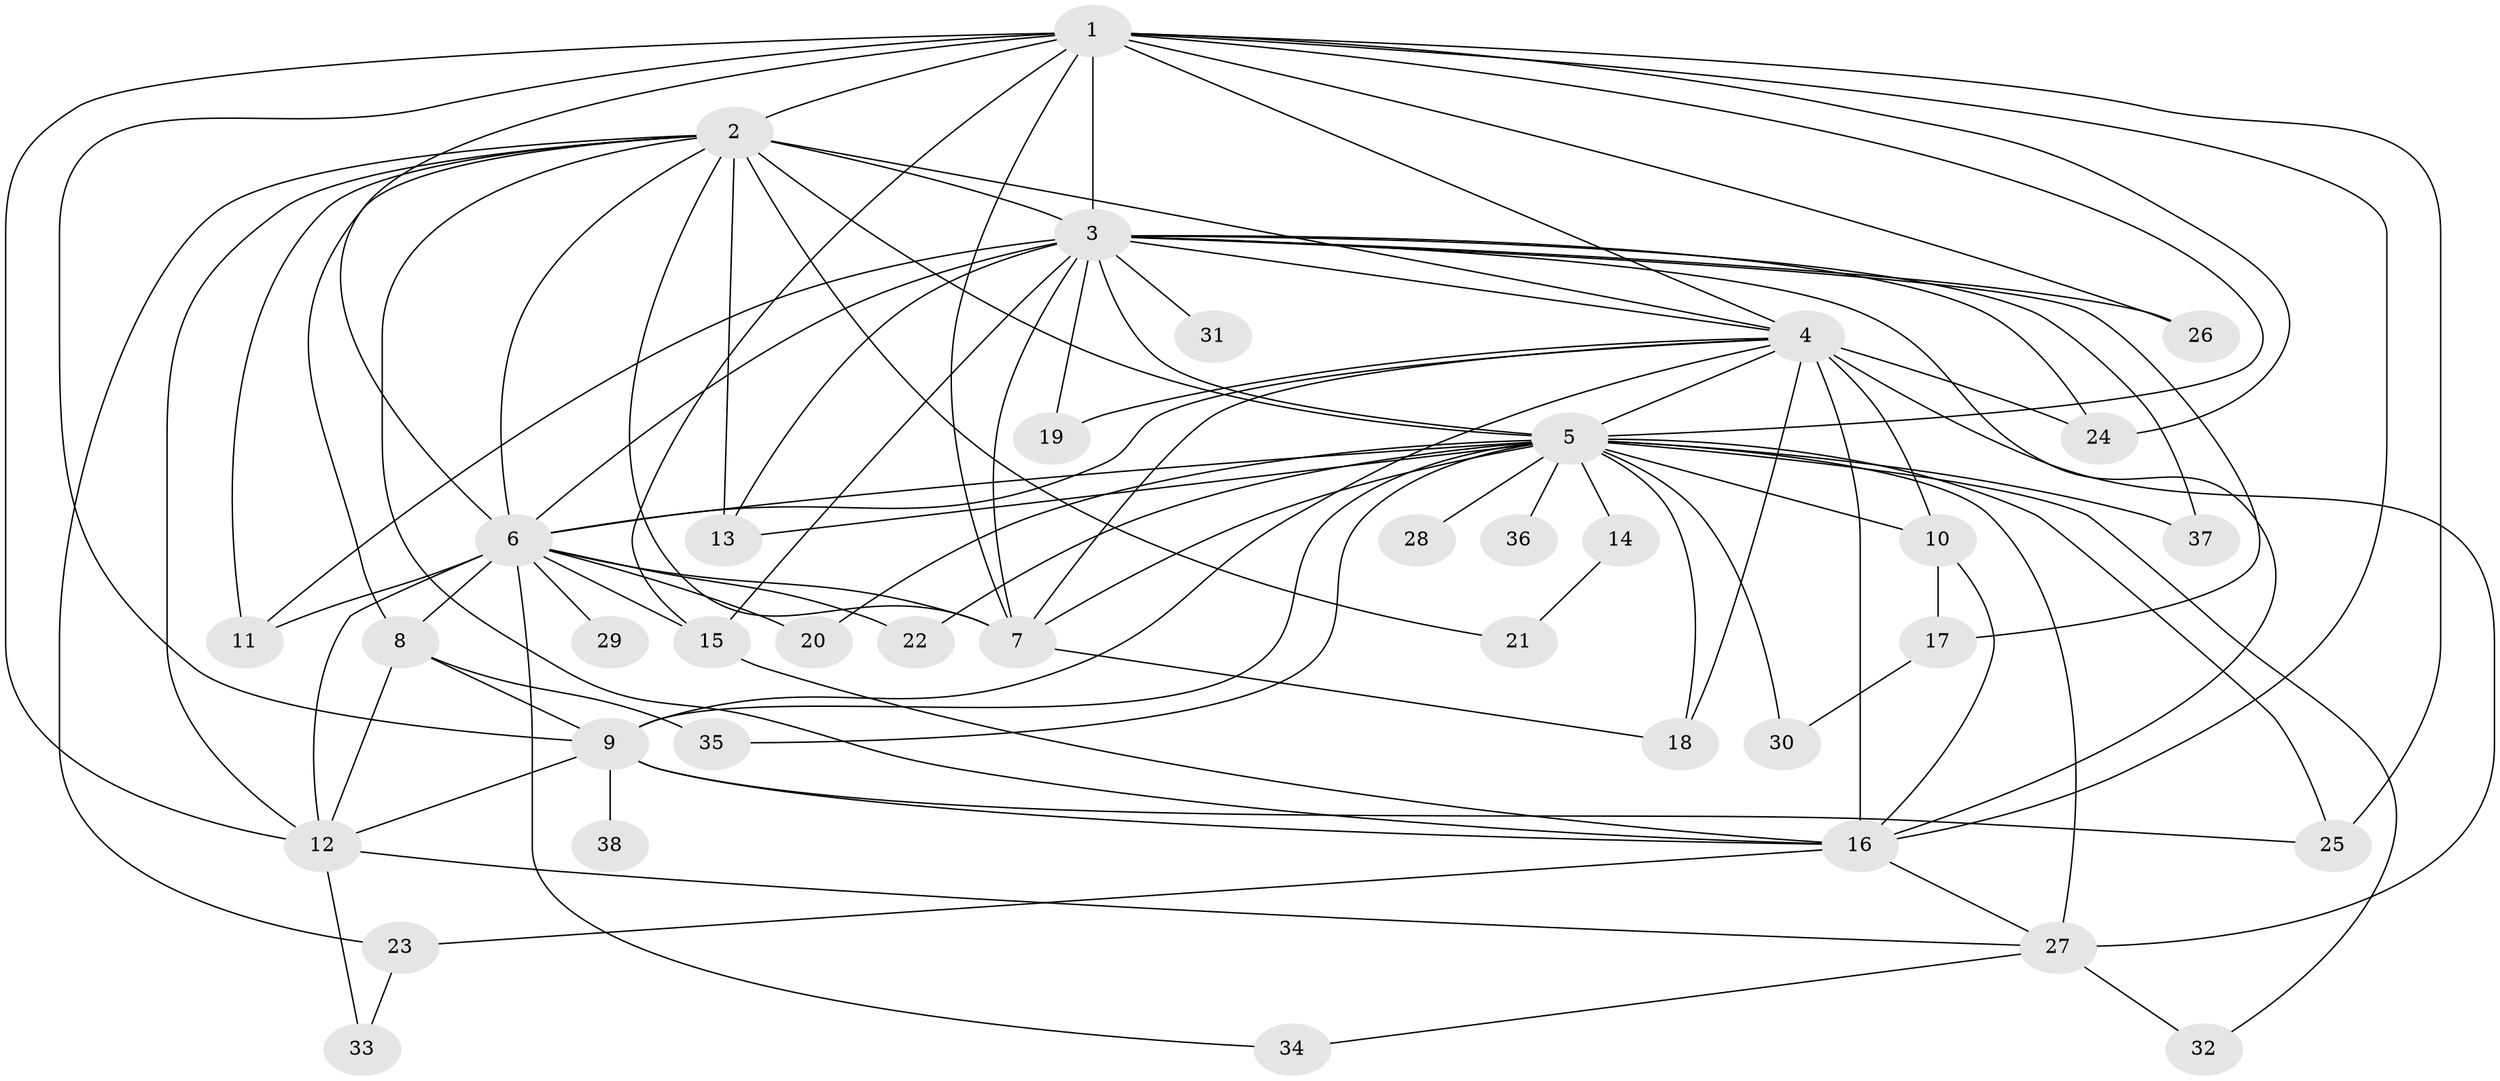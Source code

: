 // original degree distribution, {15: 0.02666666666666667, 14: 0.013333333333333334, 16: 0.013333333333333334, 23: 0.013333333333333334, 26: 0.013333333333333334, 30: 0.013333333333333334, 19: 0.013333333333333334, 11: 0.013333333333333334, 12: 0.013333333333333334, 3: 0.2, 7: 0.013333333333333334, 5: 0.04, 6: 0.013333333333333334, 2: 0.56, 4: 0.04}
// Generated by graph-tools (version 1.1) at 2025/43/03/06/25 01:43:19]
// undirected, 38 vertices, 95 edges
graph export_dot {
graph [start="1"]
  node [color=gray90,style=filled];
  1;
  2;
  3;
  4;
  5;
  6;
  7;
  8;
  9;
  10;
  11;
  12;
  13;
  14;
  15;
  16;
  17;
  18;
  19;
  20;
  21;
  22;
  23;
  24;
  25;
  26;
  27;
  28;
  29;
  30;
  31;
  32;
  33;
  34;
  35;
  36;
  37;
  38;
  1 -- 2 [weight=4.0];
  1 -- 3 [weight=4.0];
  1 -- 4 [weight=2.0];
  1 -- 5 [weight=3.0];
  1 -- 6 [weight=2.0];
  1 -- 7 [weight=2.0];
  1 -- 9 [weight=1.0];
  1 -- 12 [weight=2.0];
  1 -- 15 [weight=1.0];
  1 -- 16 [weight=1.0];
  1 -- 24 [weight=1.0];
  1 -- 25 [weight=1.0];
  1 -- 26 [weight=1.0];
  2 -- 3 [weight=4.0];
  2 -- 4 [weight=2.0];
  2 -- 5 [weight=2.0];
  2 -- 6 [weight=2.0];
  2 -- 7 [weight=2.0];
  2 -- 8 [weight=1.0];
  2 -- 11 [weight=2.0];
  2 -- 12 [weight=1.0];
  2 -- 13 [weight=1.0];
  2 -- 16 [weight=1.0];
  2 -- 21 [weight=1.0];
  2 -- 23 [weight=1.0];
  3 -- 4 [weight=3.0];
  3 -- 5 [weight=2.0];
  3 -- 6 [weight=3.0];
  3 -- 7 [weight=3.0];
  3 -- 11 [weight=1.0];
  3 -- 13 [weight=2.0];
  3 -- 15 [weight=1.0];
  3 -- 16 [weight=2.0];
  3 -- 17 [weight=2.0];
  3 -- 19 [weight=2.0];
  3 -- 24 [weight=1.0];
  3 -- 26 [weight=1.0];
  3 -- 31 [weight=1.0];
  3 -- 37 [weight=1.0];
  4 -- 5 [weight=1.0];
  4 -- 6 [weight=1.0];
  4 -- 7 [weight=1.0];
  4 -- 9 [weight=1.0];
  4 -- 10 [weight=2.0];
  4 -- 16 [weight=9.0];
  4 -- 18 [weight=1.0];
  4 -- 19 [weight=1.0];
  4 -- 24 [weight=1.0];
  4 -- 27 [weight=1.0];
  5 -- 6 [weight=1.0];
  5 -- 7 [weight=1.0];
  5 -- 9 [weight=1.0];
  5 -- 10 [weight=1.0];
  5 -- 13 [weight=1.0];
  5 -- 14 [weight=1.0];
  5 -- 18 [weight=2.0];
  5 -- 20 [weight=1.0];
  5 -- 22 [weight=1.0];
  5 -- 25 [weight=1.0];
  5 -- 27 [weight=1.0];
  5 -- 28 [weight=1.0];
  5 -- 30 [weight=1.0];
  5 -- 32 [weight=1.0];
  5 -- 35 [weight=1.0];
  5 -- 36 [weight=1.0];
  5 -- 37 [weight=1.0];
  6 -- 7 [weight=1.0];
  6 -- 8 [weight=1.0];
  6 -- 11 [weight=1.0];
  6 -- 12 [weight=1.0];
  6 -- 15 [weight=1.0];
  6 -- 20 [weight=1.0];
  6 -- 22 [weight=1.0];
  6 -- 29 [weight=1.0];
  6 -- 34 [weight=1.0];
  7 -- 18 [weight=1.0];
  8 -- 9 [weight=1.0];
  8 -- 12 [weight=1.0];
  8 -- 35 [weight=1.0];
  9 -- 12 [weight=1.0];
  9 -- 16 [weight=2.0];
  9 -- 25 [weight=1.0];
  9 -- 38 [weight=2.0];
  10 -- 16 [weight=1.0];
  10 -- 17 [weight=1.0];
  12 -- 27 [weight=1.0];
  12 -- 33 [weight=1.0];
  14 -- 21 [weight=1.0];
  15 -- 16 [weight=2.0];
  16 -- 23 [weight=1.0];
  16 -- 27 [weight=1.0];
  17 -- 30 [weight=1.0];
  23 -- 33 [weight=1.0];
  27 -- 32 [weight=1.0];
  27 -- 34 [weight=1.0];
}
